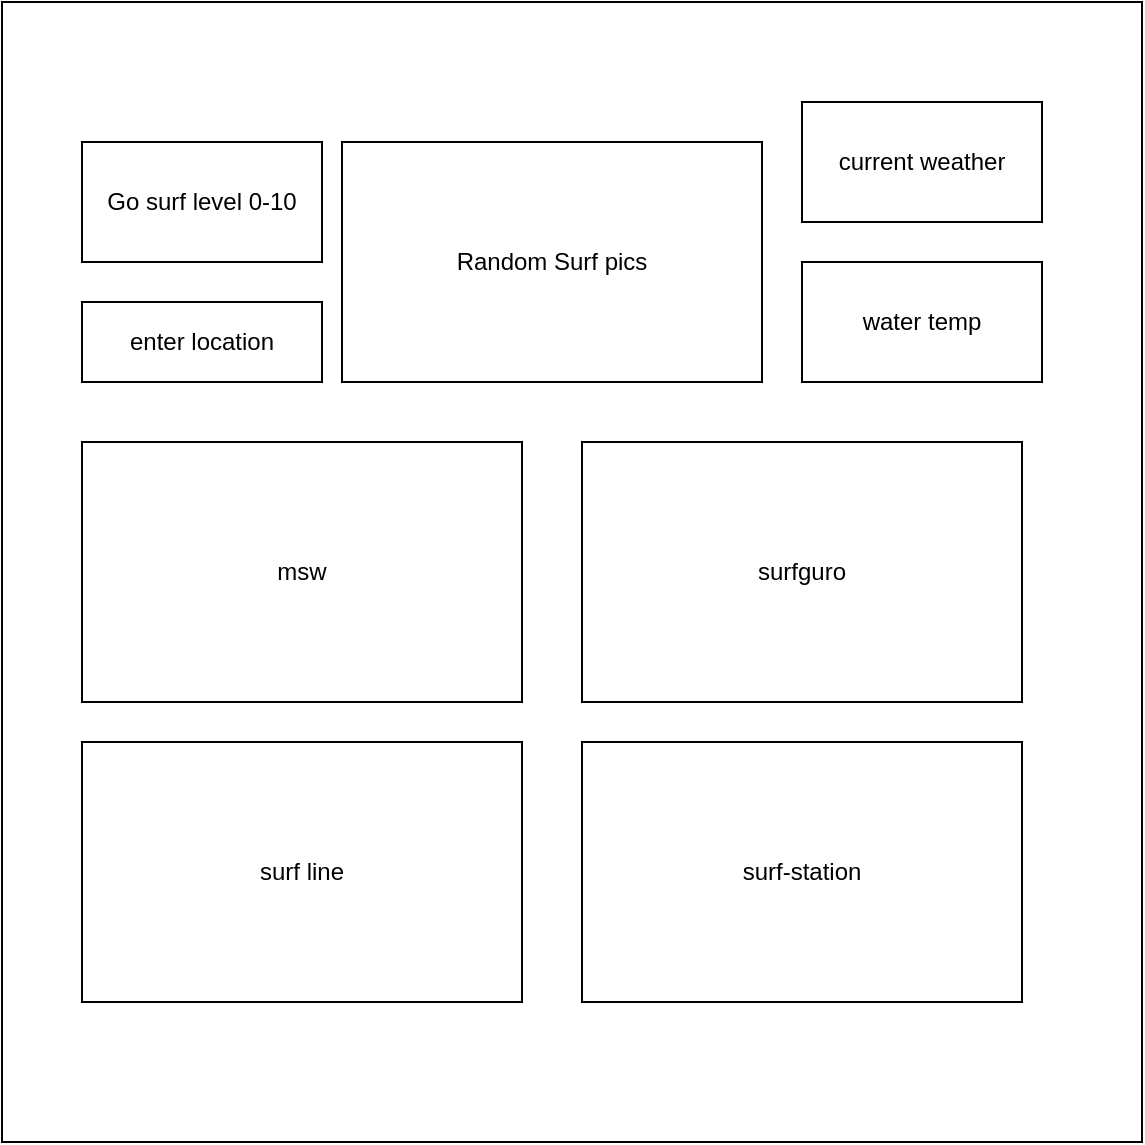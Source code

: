 <mxfile version="13.7.7" type="github"><diagram id="2ugofzpyB1caaRXKzvAY" name="Page-1"><mxGraphModel dx="766" dy="615" grid="1" gridSize="10" guides="1" tooltips="1" connect="1" arrows="1" fold="1" page="1" pageScale="1" pageWidth="850" pageHeight="1100" math="0" shadow="0"><root><mxCell id="0"/><mxCell id="1" parent="0"/><mxCell id="jxFb7RvDXC558lMLfxYD-1" value="" style="whiteSpace=wrap;html=1;aspect=fixed;" vertex="1" parent="1"><mxGeometry x="120" y="20" width="570" height="570" as="geometry"/></mxCell><mxCell id="jxFb7RvDXC558lMLfxYD-2" value="Random Surf pics" style="rounded=0;whiteSpace=wrap;html=1;" vertex="1" parent="1"><mxGeometry x="290" y="90" width="210" height="120" as="geometry"/></mxCell><mxCell id="jxFb7RvDXC558lMLfxYD-3" value="current weather" style="rounded=0;whiteSpace=wrap;html=1;" vertex="1" parent="1"><mxGeometry x="520" y="70" width="120" height="60" as="geometry"/></mxCell><mxCell id="jxFb7RvDXC558lMLfxYD-4" value="water temp" style="rounded=0;whiteSpace=wrap;html=1;" vertex="1" parent="1"><mxGeometry x="520" y="150" width="120" height="60" as="geometry"/></mxCell><mxCell id="jxFb7RvDXC558lMLfxYD-5" value="surfguro" style="rounded=0;whiteSpace=wrap;html=1;" vertex="1" parent="1"><mxGeometry x="410" y="240" width="220" height="130" as="geometry"/></mxCell><mxCell id="jxFb7RvDXC558lMLfxYD-6" value="msw" style="rounded=0;whiteSpace=wrap;html=1;" vertex="1" parent="1"><mxGeometry x="160" y="240" width="220" height="130" as="geometry"/></mxCell><mxCell id="jxFb7RvDXC558lMLfxYD-7" value="surf line" style="rounded=0;whiteSpace=wrap;html=1;" vertex="1" parent="1"><mxGeometry x="160" y="390" width="220" height="130" as="geometry"/></mxCell><mxCell id="jxFb7RvDXC558lMLfxYD-8" value="surf-station" style="rounded=0;whiteSpace=wrap;html=1;" vertex="1" parent="1"><mxGeometry x="410" y="390" width="220" height="130" as="geometry"/></mxCell><mxCell id="jxFb7RvDXC558lMLfxYD-10" value="enter location" style="rounded=0;whiteSpace=wrap;html=1;" vertex="1" parent="1"><mxGeometry x="160" y="170" width="120" height="40" as="geometry"/></mxCell><mxCell id="jxFb7RvDXC558lMLfxYD-11" value="Go surf level 0-10" style="rounded=0;whiteSpace=wrap;html=1;" vertex="1" parent="1"><mxGeometry x="160" y="90" width="120" height="60" as="geometry"/></mxCell></root></mxGraphModel></diagram></mxfile>